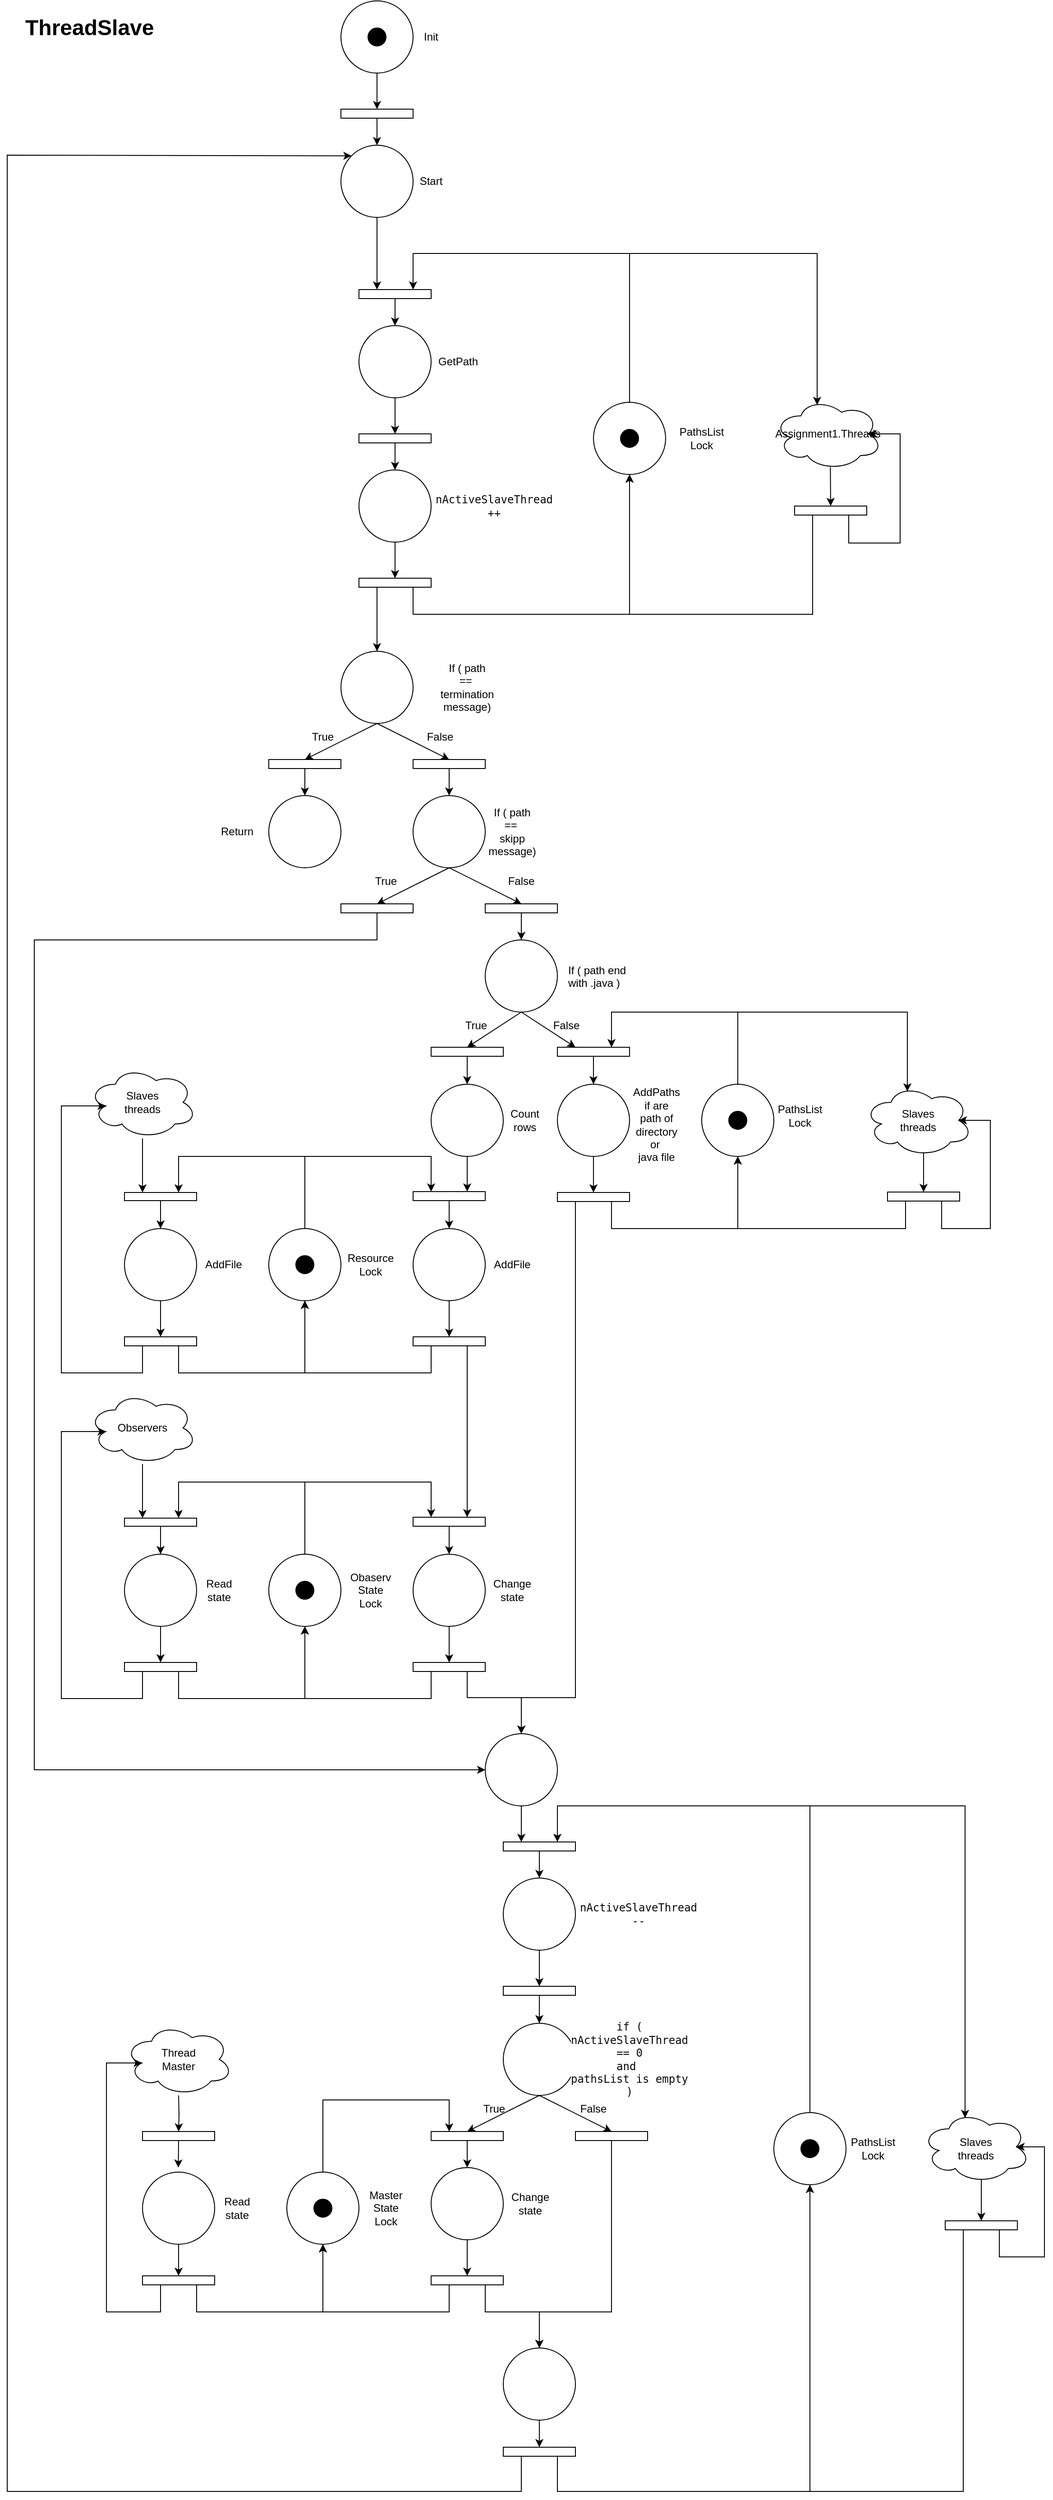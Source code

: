 <mxfile version="21.1.7" type="device">
  <diagram name="Pagina-1" id="0PF9rodISXWD6k8KoJyN">
    <mxGraphModel dx="1473" dy="1679" grid="1" gridSize="10" guides="1" tooltips="1" connect="1" arrows="1" fold="1" page="1" pageScale="1" pageWidth="827" pageHeight="1169" math="0" shadow="0">
      <root>
        <mxCell id="0" />
        <mxCell id="1" parent="0" />
        <mxCell id="aZluGWaW0WpS-Q8TLCgg-1" value="" style="ellipse;whiteSpace=wrap;html=1;aspect=fixed;" parent="1" vertex="1">
          <mxGeometry x="240" y="-1" width="80" height="80" as="geometry" />
        </mxCell>
        <mxCell id="aZluGWaW0WpS-Q8TLCgg-2" value="" style="ellipse;whiteSpace=wrap;html=1;aspect=fixed;" parent="1" vertex="1">
          <mxGeometry x="240" y="159" width="80" height="80" as="geometry" />
        </mxCell>
        <mxCell id="aZluGWaW0WpS-Q8TLCgg-4" value="" style="rounded=0;whiteSpace=wrap;html=1;" parent="1" vertex="1">
          <mxGeometry x="260" y="319" width="80" height="10" as="geometry" />
        </mxCell>
        <mxCell id="aZluGWaW0WpS-Q8TLCgg-5" value="" style="rounded=0;whiteSpace=wrap;html=1;" parent="1" vertex="1">
          <mxGeometry x="240" y="119" width="80" height="10" as="geometry" />
        </mxCell>
        <mxCell id="aZluGWaW0WpS-Q8TLCgg-6" value="" style="endArrow=classic;html=1;rounded=0;exitX=0.5;exitY=1;exitDx=0;exitDy=0;entryX=0.5;entryY=0;entryDx=0;entryDy=0;" parent="1" source="aZluGWaW0WpS-Q8TLCgg-1" target="aZluGWaW0WpS-Q8TLCgg-5" edge="1">
          <mxGeometry width="50" height="50" relative="1" as="geometry">
            <mxPoint x="480" y="239" as="sourcePoint" />
            <mxPoint x="530" y="189" as="targetPoint" />
          </mxGeometry>
        </mxCell>
        <mxCell id="aZluGWaW0WpS-Q8TLCgg-7" value="" style="endArrow=classic;html=1;rounded=0;exitX=0.5;exitY=1;exitDx=0;exitDy=0;entryX=0.5;entryY=0;entryDx=0;entryDy=0;" parent="1" source="aZluGWaW0WpS-Q8TLCgg-5" target="aZluGWaW0WpS-Q8TLCgg-2" edge="1">
          <mxGeometry width="50" height="50" relative="1" as="geometry">
            <mxPoint x="480" y="239" as="sourcePoint" />
            <mxPoint x="530" y="189" as="targetPoint" />
          </mxGeometry>
        </mxCell>
        <mxCell id="aZluGWaW0WpS-Q8TLCgg-8" value="" style="endArrow=classic;html=1;rounded=0;exitX=0.5;exitY=1;exitDx=0;exitDy=0;entryX=0.25;entryY=0;entryDx=0;entryDy=0;" parent="1" source="aZluGWaW0WpS-Q8TLCgg-2" target="aZluGWaW0WpS-Q8TLCgg-4" edge="1">
          <mxGeometry width="50" height="50" relative="1" as="geometry">
            <mxPoint x="480" y="239" as="sourcePoint" />
            <mxPoint x="280" y="279" as="targetPoint" />
          </mxGeometry>
        </mxCell>
        <mxCell id="aZluGWaW0WpS-Q8TLCgg-14" value="Start" style="text;html=1;strokeColor=none;fillColor=none;align=center;verticalAlign=middle;whiteSpace=wrap;rounded=0;" parent="1" vertex="1">
          <mxGeometry x="310" y="184" width="60" height="30" as="geometry" />
        </mxCell>
        <mxCell id="aZluGWaW0WpS-Q8TLCgg-44" value="Init" style="text;html=1;strokeColor=none;fillColor=none;align=center;verticalAlign=middle;whiteSpace=wrap;rounded=0;" parent="1" vertex="1">
          <mxGeometry x="310" y="24" width="60" height="30" as="geometry" />
        </mxCell>
        <mxCell id="aZluGWaW0WpS-Q8TLCgg-45" value="" style="ellipse;whiteSpace=wrap;html=1;aspect=fixed;fillColor=#000000;" parent="1" vertex="1">
          <mxGeometry x="270" y="29" width="20" height="20" as="geometry" />
        </mxCell>
        <mxCell id="aZluGWaW0WpS-Q8TLCgg-70" value="&lt;h1&gt;ThreadSlave&lt;/h1&gt;" style="text;html=1;strokeColor=none;fillColor=none;spacing=5;spacingTop=-20;whiteSpace=wrap;overflow=hidden;rounded=0;" parent="1" vertex="1">
          <mxGeometry x="-115" y="9" width="190" height="120" as="geometry" />
        </mxCell>
        <mxCell id="fcbSPb9CoAwVRRGk7kC_-1" value="" style="ellipse;whiteSpace=wrap;html=1;aspect=fixed;" parent="1" vertex="1">
          <mxGeometry x="260" y="359" width="80" height="80" as="geometry" />
        </mxCell>
        <mxCell id="fcbSPb9CoAwVRRGk7kC_-2" value="" style="endArrow=classic;html=1;rounded=0;exitX=0.5;exitY=1;exitDx=0;exitDy=0;" parent="1" source="aZluGWaW0WpS-Q8TLCgg-4" target="fcbSPb9CoAwVRRGk7kC_-1" edge="1">
          <mxGeometry width="50" height="50" relative="1" as="geometry">
            <mxPoint x="490" y="309" as="sourcePoint" />
            <mxPoint x="540" y="259" as="targetPoint" />
          </mxGeometry>
        </mxCell>
        <mxCell id="fcbSPb9CoAwVRRGk7kC_-10" value="" style="ellipse;whiteSpace=wrap;html=1;aspect=fixed;" parent="1" vertex="1">
          <mxGeometry x="520" y="444" width="80" height="80" as="geometry" />
        </mxCell>
        <mxCell id="fcbSPb9CoAwVRRGk7kC_-12" value="" style="ellipse;shape=cloud;whiteSpace=wrap;html=1;" parent="1" vertex="1">
          <mxGeometry x="720" y="439" width="120" height="80" as="geometry" />
        </mxCell>
        <mxCell id="fcbSPb9CoAwVRRGk7kC_-13" value="GetPath" style="text;html=1;strokeColor=none;fillColor=none;align=center;verticalAlign=middle;whiteSpace=wrap;rounded=0;" parent="1" vertex="1">
          <mxGeometry x="340" y="384" width="60" height="30" as="geometry" />
        </mxCell>
        <mxCell id="fcbSPb9CoAwVRRGk7kC_-14" value="PathsList&lt;br&gt;Lock" style="text;html=1;strokeColor=none;fillColor=none;align=center;verticalAlign=middle;whiteSpace=wrap;rounded=0;" parent="1" vertex="1">
          <mxGeometry x="610" y="469" width="60" height="30" as="geometry" />
        </mxCell>
        <mxCell id="fcbSPb9CoAwVRRGk7kC_-15" value="Assignment1.Threads" style="text;html=1;strokeColor=none;fillColor=none;align=center;verticalAlign=middle;whiteSpace=wrap;rounded=0;" parent="1" vertex="1">
          <mxGeometry x="750" y="464" width="60" height="30" as="geometry" />
        </mxCell>
        <mxCell id="fcbSPb9CoAwVRRGk7kC_-16" value="" style="endArrow=classic;html=1;rounded=0;exitX=0.5;exitY=0;exitDx=0;exitDy=0;entryX=0.75;entryY=0;entryDx=0;entryDy=0;" parent="1" source="fcbSPb9CoAwVRRGk7kC_-10" target="aZluGWaW0WpS-Q8TLCgg-4" edge="1">
          <mxGeometry width="50" height="50" relative="1" as="geometry">
            <mxPoint x="460" y="419" as="sourcePoint" />
            <mxPoint x="510" y="369" as="targetPoint" />
            <Array as="points">
              <mxPoint x="560" y="279" />
              <mxPoint x="320" y="279" />
            </Array>
          </mxGeometry>
        </mxCell>
        <mxCell id="fcbSPb9CoAwVRRGk7kC_-18" value="" style="endArrow=classic;html=1;rounded=0;exitX=0.5;exitY=1;exitDx=0;exitDy=0;" parent="1" source="fcbSPb9CoAwVRRGk7kC_-1" edge="1">
          <mxGeometry width="50" height="50" relative="1" as="geometry">
            <mxPoint x="540" y="439" as="sourcePoint" />
            <mxPoint x="300" y="479" as="targetPoint" />
          </mxGeometry>
        </mxCell>
        <mxCell id="fcbSPb9CoAwVRRGk7kC_-22" value="" style="ellipse;whiteSpace=wrap;html=1;aspect=fixed;" parent="1" vertex="1">
          <mxGeometry x="260" y="519" width="80" height="80" as="geometry" />
        </mxCell>
        <mxCell id="fcbSPb9CoAwVRRGk7kC_-23" value="&lt;div style=&quot;background-color: rgb(255, 255, 255); color: rgb(8, 8, 8); font-family: &amp;quot;Source Code Pro&amp;quot;, monospace;&quot;&gt;nActiveSlaveThread&lt;/div&gt;&lt;div style=&quot;background-color: rgb(255, 255, 255); color: rgb(8, 8, 8); font-family: &amp;quot;Source Code Pro&amp;quot;, monospace;&quot;&gt;++&lt;/div&gt;" style="text;html=1;strokeColor=none;fillColor=none;align=center;verticalAlign=middle;whiteSpace=wrap;rounded=0;" parent="1" vertex="1">
          <mxGeometry x="380" y="544" width="60" height="30" as="geometry" />
        </mxCell>
        <mxCell id="fcbSPb9CoAwVRRGk7kC_-35" value="" style="rounded=0;whiteSpace=wrap;html=1;" parent="1" vertex="1">
          <mxGeometry x="260" y="639" width="80" height="10" as="geometry" />
        </mxCell>
        <mxCell id="fcbSPb9CoAwVRRGk7kC_-36" value="" style="endArrow=classic;html=1;rounded=0;exitX=0.5;exitY=1;exitDx=0;exitDy=0;" parent="1" source="fcbSPb9CoAwVRRGk7kC_-22" edge="1">
          <mxGeometry width="50" height="50" relative="1" as="geometry">
            <mxPoint x="790" y="639" as="sourcePoint" />
            <mxPoint x="300" y="639" as="targetPoint" />
          </mxGeometry>
        </mxCell>
        <mxCell id="fcbSPb9CoAwVRRGk7kC_-40" value="" style="endArrow=classic;html=1;rounded=0;exitX=0.75;exitY=1;exitDx=0;exitDy=0;entryX=0.5;entryY=1;entryDx=0;entryDy=0;" parent="1" source="fcbSPb9CoAwVRRGk7kC_-35" target="fcbSPb9CoAwVRRGk7kC_-10" edge="1">
          <mxGeometry width="50" height="50" relative="1" as="geometry">
            <mxPoint x="760" y="769" as="sourcePoint" />
            <mxPoint x="810" y="719" as="targetPoint" />
            <Array as="points">
              <mxPoint x="320" y="679" />
              <mxPoint x="560" y="679" />
            </Array>
          </mxGeometry>
        </mxCell>
        <mxCell id="fcbSPb9CoAwVRRGk7kC_-43" value="" style="ellipse;whiteSpace=wrap;html=1;aspect=fixed;fillColor=#000000;" parent="1" vertex="1">
          <mxGeometry x="550" y="474" width="20" height="20" as="geometry" />
        </mxCell>
        <mxCell id="fcbSPb9CoAwVRRGk7kC_-44" value="" style="ellipse;whiteSpace=wrap;html=1;aspect=fixed;" parent="1" vertex="1">
          <mxGeometry x="240" y="720" width="80" height="80" as="geometry" />
        </mxCell>
        <mxCell id="fcbSPb9CoAwVRRGk7kC_-45" value="" style="endArrow=classic;html=1;rounded=0;exitX=0.25;exitY=1;exitDx=0;exitDy=0;entryX=0.5;entryY=0;entryDx=0;entryDy=0;" parent="1" source="fcbSPb9CoAwVRRGk7kC_-35" target="fcbSPb9CoAwVRRGk7kC_-44" edge="1">
          <mxGeometry width="50" height="50" relative="1" as="geometry">
            <mxPoint x="530" y="780" as="sourcePoint" />
            <mxPoint x="580" y="730" as="targetPoint" />
          </mxGeometry>
        </mxCell>
        <mxCell id="fcbSPb9CoAwVRRGk7kC_-46" value="If ( path ==&amp;nbsp;&lt;br&gt;termination&lt;br&gt;message)" style="text;html=1;strokeColor=none;fillColor=none;align=center;verticalAlign=middle;whiteSpace=wrap;rounded=0;" parent="1" vertex="1">
          <mxGeometry x="350" y="745" width="60" height="30" as="geometry" />
        </mxCell>
        <mxCell id="fcbSPb9CoAwVRRGk7kC_-47" value="" style="endArrow=classic;html=1;rounded=0;exitX=0.5;exitY=1;exitDx=0;exitDy=0;entryX=0.5;entryY=0;entryDx=0;entryDy=0;" parent="1" source="fcbSPb9CoAwVRRGk7kC_-44" target="fcbSPb9CoAwVRRGk7kC_-49" edge="1">
          <mxGeometry width="50" height="50" relative="1" as="geometry">
            <mxPoint x="480" y="880" as="sourcePoint" />
            <mxPoint x="360" y="840" as="targetPoint" />
          </mxGeometry>
        </mxCell>
        <mxCell id="fcbSPb9CoAwVRRGk7kC_-48" value="" style="endArrow=classic;html=1;rounded=0;exitX=0.5;exitY=1;exitDx=0;exitDy=0;entryX=0.5;entryY=0;entryDx=0;entryDy=0;" parent="1" source="fcbSPb9CoAwVRRGk7kC_-44" target="fcbSPb9CoAwVRRGk7kC_-50" edge="1">
          <mxGeometry width="50" height="50" relative="1" as="geometry">
            <mxPoint x="480" y="880" as="sourcePoint" />
            <mxPoint x="200" y="840" as="targetPoint" />
          </mxGeometry>
        </mxCell>
        <mxCell id="fcbSPb9CoAwVRRGk7kC_-49" value="" style="rounded=0;whiteSpace=wrap;html=1;" parent="1" vertex="1">
          <mxGeometry x="320" y="840" width="80" height="10" as="geometry" />
        </mxCell>
        <mxCell id="fcbSPb9CoAwVRRGk7kC_-50" value="" style="rounded=0;whiteSpace=wrap;html=1;" parent="1" vertex="1">
          <mxGeometry x="160" y="840" width="80" height="10" as="geometry" />
        </mxCell>
        <mxCell id="fcbSPb9CoAwVRRGk7kC_-51" value="True" style="text;html=1;strokeColor=none;fillColor=none;align=center;verticalAlign=middle;whiteSpace=wrap;rounded=0;" parent="1" vertex="1">
          <mxGeometry x="190" y="800" width="60" height="30" as="geometry" />
        </mxCell>
        <mxCell id="fcbSPb9CoAwVRRGk7kC_-52" value="False" style="text;html=1;strokeColor=none;fillColor=none;align=center;verticalAlign=middle;whiteSpace=wrap;rounded=0;" parent="1" vertex="1">
          <mxGeometry x="320" y="800" width="60" height="30" as="geometry" />
        </mxCell>
        <mxCell id="fcbSPb9CoAwVRRGk7kC_-53" value="" style="ellipse;whiteSpace=wrap;html=1;aspect=fixed;" parent="1" vertex="1">
          <mxGeometry x="160" y="880" width="80" height="80" as="geometry" />
        </mxCell>
        <mxCell id="fcbSPb9CoAwVRRGk7kC_-54" value="" style="ellipse;whiteSpace=wrap;html=1;aspect=fixed;" parent="1" vertex="1">
          <mxGeometry x="320" y="880" width="80" height="80" as="geometry" />
        </mxCell>
        <mxCell id="fcbSPb9CoAwVRRGk7kC_-55" value="" style="endArrow=classic;html=1;rounded=0;exitX=0.5;exitY=1;exitDx=0;exitDy=0;entryX=0.5;entryY=0;entryDx=0;entryDy=0;" parent="1" source="fcbSPb9CoAwVRRGk7kC_-50" target="fcbSPb9CoAwVRRGk7kC_-53" edge="1">
          <mxGeometry width="50" height="50" relative="1" as="geometry">
            <mxPoint x="520" y="970" as="sourcePoint" />
            <mxPoint x="570" y="920" as="targetPoint" />
          </mxGeometry>
        </mxCell>
        <mxCell id="fcbSPb9CoAwVRRGk7kC_-56" value="" style="endArrow=classic;html=1;rounded=0;exitX=0.5;exitY=1;exitDx=0;exitDy=0;entryX=0.5;entryY=0;entryDx=0;entryDy=0;" parent="1" source="fcbSPb9CoAwVRRGk7kC_-49" target="fcbSPb9CoAwVRRGk7kC_-54" edge="1">
          <mxGeometry width="50" height="50" relative="1" as="geometry">
            <mxPoint x="520" y="970" as="sourcePoint" />
            <mxPoint x="570" y="920" as="targetPoint" />
          </mxGeometry>
        </mxCell>
        <mxCell id="fcbSPb9CoAwVRRGk7kC_-57" value="Return" style="text;html=1;strokeColor=none;fillColor=none;align=center;verticalAlign=middle;whiteSpace=wrap;rounded=0;" parent="1" vertex="1">
          <mxGeometry x="95" y="905" width="60" height="30" as="geometry" />
        </mxCell>
        <mxCell id="fcbSPb9CoAwVRRGk7kC_-58" value="If ( path ==&amp;nbsp;&lt;br style=&quot;border-color: var(--border-color);&quot;&gt;skipp&lt;br style=&quot;border-color: var(--border-color);&quot;&gt;message)" style="text;html=1;strokeColor=none;fillColor=none;align=center;verticalAlign=middle;whiteSpace=wrap;rounded=0;" parent="1" vertex="1">
          <mxGeometry x="400" y="905" width="60" height="30" as="geometry" />
        </mxCell>
        <mxCell id="fcbSPb9CoAwVRRGk7kC_-59" value="" style="endArrow=classic;html=1;rounded=0;exitX=0.5;exitY=1;exitDx=0;exitDy=0;entryX=0.5;entryY=0;entryDx=0;entryDy=0;" parent="1" source="fcbSPb9CoAwVRRGk7kC_-54" edge="1">
          <mxGeometry width="50" height="50" relative="1" as="geometry">
            <mxPoint x="520" y="1050" as="sourcePoint" />
            <mxPoint x="280" y="1000" as="targetPoint" />
          </mxGeometry>
        </mxCell>
        <mxCell id="fcbSPb9CoAwVRRGk7kC_-60" value="" style="endArrow=classic;html=1;rounded=0;exitX=0.5;exitY=1;exitDx=0;exitDy=0;entryX=0.5;entryY=0;entryDx=0;entryDy=0;" parent="1" source="fcbSPb9CoAwVRRGk7kC_-54" target="fcbSPb9CoAwVRRGk7kC_-65" edge="1">
          <mxGeometry width="50" height="50" relative="1" as="geometry">
            <mxPoint x="520" y="1050" as="sourcePoint" />
            <mxPoint x="440" y="1000" as="targetPoint" />
          </mxGeometry>
        </mxCell>
        <mxCell id="fcbSPb9CoAwVRRGk7kC_-61" value="False" style="text;html=1;strokeColor=none;fillColor=none;align=center;verticalAlign=middle;whiteSpace=wrap;rounded=0;" parent="1" vertex="1">
          <mxGeometry x="410" y="960" width="60" height="30" as="geometry" />
        </mxCell>
        <mxCell id="fcbSPb9CoAwVRRGk7kC_-62" value="True" style="text;html=1;strokeColor=none;fillColor=none;align=center;verticalAlign=middle;whiteSpace=wrap;rounded=0;" parent="1" vertex="1">
          <mxGeometry x="260" y="960" width="60" height="30" as="geometry" />
        </mxCell>
        <mxCell id="fcbSPb9CoAwVRRGk7kC_-65" value="" style="rounded=0;whiteSpace=wrap;html=1;" parent="1" vertex="1">
          <mxGeometry x="400" y="1000" width="80" height="10" as="geometry" />
        </mxCell>
        <mxCell id="fcbSPb9CoAwVRRGk7kC_-67" value="" style="ellipse;whiteSpace=wrap;html=1;aspect=fixed;" parent="1" vertex="1">
          <mxGeometry x="400" y="1040" width="80" height="80" as="geometry" />
        </mxCell>
        <mxCell id="fcbSPb9CoAwVRRGk7kC_-68" value="" style="endArrow=classic;html=1;rounded=0;exitX=0.5;exitY=1;exitDx=0;exitDy=0;entryX=0.5;entryY=0;entryDx=0;entryDy=0;" parent="1" source="fcbSPb9CoAwVRRGk7kC_-65" target="fcbSPb9CoAwVRRGk7kC_-67" edge="1">
          <mxGeometry width="50" height="50" relative="1" as="geometry">
            <mxPoint x="480" y="1070" as="sourcePoint" />
            <mxPoint x="530" y="1020" as="targetPoint" />
          </mxGeometry>
        </mxCell>
        <mxCell id="fcbSPb9CoAwVRRGk7kC_-69" value="&lt;span style=&quot;color: rgb(0, 0, 0); font-family: Helvetica; font-size: 12px; font-style: normal; font-variant-ligatures: normal; font-variant-caps: normal; font-weight: 400; letter-spacing: normal; orphans: 2; text-align: center; text-indent: 0px; text-transform: none; widows: 2; word-spacing: 0px; -webkit-text-stroke-width: 0px; background-color: rgb(251, 251, 251); text-decoration-thickness: initial; text-decoration-style: initial; text-decoration-color: initial; float: none; display: inline !important;&quot;&gt;If ( path end with .java&amp;nbsp;&lt;/span&gt;&lt;span style=&quot;color: rgb(0, 0, 0); font-family: Helvetica; font-size: 12px; font-style: normal; font-variant-ligatures: normal; font-variant-caps: normal; font-weight: 400; letter-spacing: normal; orphans: 2; text-align: center; text-indent: 0px; text-transform: none; widows: 2; word-spacing: 0px; -webkit-text-stroke-width: 0px; background-color: rgb(251, 251, 251); text-decoration-thickness: initial; text-decoration-style: initial; text-decoration-color: initial; float: none; display: inline !important;&quot;&gt;)&lt;/span&gt;" style="text;whiteSpace=wrap;html=1;" parent="1" vertex="1">
          <mxGeometry x="490" y="1060" width="70" height="40" as="geometry" />
        </mxCell>
        <mxCell id="fcbSPb9CoAwVRRGk7kC_-70" value="" style="endArrow=classic;html=1;rounded=0;exitX=0.5;exitY=1;exitDx=0;exitDy=0;entryX=0.25;entryY=0;entryDx=0;entryDy=0;" parent="1" source="fcbSPb9CoAwVRRGk7kC_-67" target="fcbSPb9CoAwVRRGk7kC_-78" edge="1">
          <mxGeometry width="50" height="50" relative="1" as="geometry">
            <mxPoint x="450" y="1230" as="sourcePoint" />
            <mxPoint x="520" y="1160" as="targetPoint" />
          </mxGeometry>
        </mxCell>
        <mxCell id="fcbSPb9CoAwVRRGk7kC_-71" value="" style="endArrow=classic;html=1;rounded=0;exitX=0.5;exitY=1;exitDx=0;exitDy=0;entryX=0.5;entryY=0;entryDx=0;entryDy=0;" parent="1" source="fcbSPb9CoAwVRRGk7kC_-67" target="fcbSPb9CoAwVRRGk7kC_-126" edge="1">
          <mxGeometry width="50" height="50" relative="1" as="geometry">
            <mxPoint x="440" y="1280" as="sourcePoint" />
            <mxPoint x="380" y="1160" as="targetPoint" />
          </mxGeometry>
        </mxCell>
        <mxCell id="fcbSPb9CoAwVRRGk7kC_-94" style="edgeStyle=orthogonalEdgeStyle;rounded=0;orthogonalLoop=1;jettySize=auto;html=1;entryX=0.5;entryY=0;entryDx=0;entryDy=0;" parent="1" source="fcbSPb9CoAwVRRGk7kC_-72" target="fcbSPb9CoAwVRRGk7kC_-89" edge="1">
          <mxGeometry relative="1" as="geometry" />
        </mxCell>
        <mxCell id="fcbSPb9CoAwVRRGk7kC_-72" value="" style="ellipse;whiteSpace=wrap;html=1;aspect=fixed;" parent="1" vertex="1">
          <mxGeometry x="480" y="1200" width="80" height="80" as="geometry" />
        </mxCell>
        <mxCell id="fcbSPb9CoAwVRRGk7kC_-93" style="edgeStyle=orthogonalEdgeStyle;rounded=0;orthogonalLoop=1;jettySize=auto;html=1;entryX=0.5;entryY=0;entryDx=0;entryDy=0;" parent="1" source="fcbSPb9CoAwVRRGk7kC_-75" target="fcbSPb9CoAwVRRGk7kC_-88" edge="1">
          <mxGeometry relative="1" as="geometry" />
        </mxCell>
        <mxCell id="fcbSPb9CoAwVRRGk7kC_-75" value="" style="ellipse;whiteSpace=wrap;html=1;aspect=fixed;" parent="1" vertex="1">
          <mxGeometry x="320" y="1360" width="80" height="80" as="geometry" />
        </mxCell>
        <mxCell id="fcbSPb9CoAwVRRGk7kC_-76" value="" style="rounded=0;whiteSpace=wrap;html=1;" parent="1" vertex="1">
          <mxGeometry x="240" y="1000" width="80" height="10" as="geometry" />
        </mxCell>
        <mxCell id="fcbSPb9CoAwVRRGk7kC_-77" value="" style="rounded=0;whiteSpace=wrap;html=1;" parent="1" vertex="1">
          <mxGeometry x="320" y="1319" width="80" height="10" as="geometry" />
        </mxCell>
        <mxCell id="fcbSPb9CoAwVRRGk7kC_-78" value="" style="rounded=0;whiteSpace=wrap;html=1;" parent="1" vertex="1">
          <mxGeometry x="480" y="1159" width="80" height="10" as="geometry" />
        </mxCell>
        <mxCell id="fcbSPb9CoAwVRRGk7kC_-79" value="" style="endArrow=classic;html=1;rounded=0;exitX=0.5;exitY=1;exitDx=0;exitDy=0;entryX=0.5;entryY=0;entryDx=0;entryDy=0;" parent="1" source="fcbSPb9CoAwVRRGk7kC_-77" target="fcbSPb9CoAwVRRGk7kC_-75" edge="1">
          <mxGeometry width="50" height="50" relative="1" as="geometry">
            <mxPoint x="630" y="1300" as="sourcePoint" />
            <mxPoint x="680" y="1250" as="targetPoint" />
          </mxGeometry>
        </mxCell>
        <mxCell id="fcbSPb9CoAwVRRGk7kC_-80" value="" style="endArrow=classic;html=1;rounded=0;exitX=0.5;exitY=1;exitDx=0;exitDy=0;entryX=0.5;entryY=0;entryDx=0;entryDy=0;" parent="1" source="fcbSPb9CoAwVRRGk7kC_-78" target="fcbSPb9CoAwVRRGk7kC_-72" edge="1">
          <mxGeometry width="50" height="50" relative="1" as="geometry">
            <mxPoint x="630" y="1140" as="sourcePoint" />
            <mxPoint x="680" y="1090" as="targetPoint" />
          </mxGeometry>
        </mxCell>
        <mxCell id="fcbSPb9CoAwVRRGk7kC_-81" value="" style="ellipse;whiteSpace=wrap;html=1;aspect=fixed;" parent="1" vertex="1">
          <mxGeometry x="640" y="1200" width="80" height="80" as="geometry" />
        </mxCell>
        <mxCell id="fcbSPb9CoAwVRRGk7kC_-82" value="" style="ellipse;shape=cloud;whiteSpace=wrap;html=1;" parent="1" vertex="1">
          <mxGeometry x="820" y="1200" width="120" height="80" as="geometry" />
        </mxCell>
        <mxCell id="fcbSPb9CoAwVRRGk7kC_-83" value="" style="ellipse;whiteSpace=wrap;html=1;aspect=fixed;" parent="1" vertex="1">
          <mxGeometry x="160" y="1360" width="80" height="80" as="geometry" />
        </mxCell>
        <mxCell id="fcbSPb9CoAwVRRGk7kC_-95" style="edgeStyle=orthogonalEdgeStyle;rounded=0;orthogonalLoop=1;jettySize=auto;html=1;entryX=0.5;entryY=0;entryDx=0;entryDy=0;" parent="1" source="fcbSPb9CoAwVRRGk7kC_-84" target="fcbSPb9CoAwVRRGk7kC_-87" edge="1">
          <mxGeometry relative="1" as="geometry" />
        </mxCell>
        <mxCell id="fcbSPb9CoAwVRRGk7kC_-84" value="" style="ellipse;whiteSpace=wrap;html=1;aspect=fixed;" parent="1" vertex="1">
          <mxGeometry y="1360" width="80" height="80" as="geometry" />
        </mxCell>
        <mxCell id="fcbSPb9CoAwVRRGk7kC_-96" style="edgeStyle=orthogonalEdgeStyle;rounded=0;orthogonalLoop=1;jettySize=auto;html=1;entryX=0.25;entryY=0;entryDx=0;entryDy=0;" parent="1" source="fcbSPb9CoAwVRRGk7kC_-85" target="fcbSPb9CoAwVRRGk7kC_-86" edge="1">
          <mxGeometry relative="1" as="geometry" />
        </mxCell>
        <mxCell id="fcbSPb9CoAwVRRGk7kC_-85" value="Slaves&lt;br&gt;threads" style="ellipse;shape=cloud;whiteSpace=wrap;html=1;" parent="1" vertex="1">
          <mxGeometry x="-40" y="1180" width="120" height="80" as="geometry" />
        </mxCell>
        <mxCell id="fcbSPb9CoAwVRRGk7kC_-97" style="edgeStyle=orthogonalEdgeStyle;rounded=0;orthogonalLoop=1;jettySize=auto;html=1;" parent="1" source="fcbSPb9CoAwVRRGk7kC_-86" target="fcbSPb9CoAwVRRGk7kC_-84" edge="1">
          <mxGeometry relative="1" as="geometry" />
        </mxCell>
        <mxCell id="fcbSPb9CoAwVRRGk7kC_-86" value="" style="rounded=0;whiteSpace=wrap;html=1;" parent="1" vertex="1">
          <mxGeometry y="1320" width="80" height="9" as="geometry" />
        </mxCell>
        <mxCell id="fcbSPb9CoAwVRRGk7kC_-87" value="" style="rounded=0;whiteSpace=wrap;html=1;" parent="1" vertex="1">
          <mxGeometry y="1480" width="80" height="10" as="geometry" />
        </mxCell>
        <mxCell id="fcbSPb9CoAwVRRGk7kC_-88" value="" style="rounded=0;whiteSpace=wrap;html=1;" parent="1" vertex="1">
          <mxGeometry x="320" y="1480" width="80" height="10" as="geometry" />
        </mxCell>
        <mxCell id="fcbSPb9CoAwVRRGk7kC_-89" value="" style="rounded=0;whiteSpace=wrap;html=1;" parent="1" vertex="1">
          <mxGeometry x="480" y="1320" width="80" height="10" as="geometry" />
        </mxCell>
        <mxCell id="fcbSPb9CoAwVRRGk7kC_-90" value="" style="ellipse;whiteSpace=wrap;html=1;aspect=fixed;fillColor=#000000;" parent="1" vertex="1">
          <mxGeometry x="670" y="1230" width="20" height="20" as="geometry" />
        </mxCell>
        <mxCell id="fcbSPb9CoAwVRRGk7kC_-91" value="" style="ellipse;whiteSpace=wrap;html=1;aspect=fixed;fillColor=#000000;" parent="1" vertex="1">
          <mxGeometry x="190" y="1390" width="20" height="20" as="geometry" />
        </mxCell>
        <mxCell id="fcbSPb9CoAwVRRGk7kC_-100" value="True" style="text;html=1;strokeColor=none;fillColor=none;align=center;verticalAlign=middle;whiteSpace=wrap;rounded=0;" parent="1" vertex="1">
          <mxGeometry x="360" y="1120" width="60" height="30" as="geometry" />
        </mxCell>
        <mxCell id="fcbSPb9CoAwVRRGk7kC_-101" value="False" style="text;html=1;strokeColor=none;fillColor=none;align=center;verticalAlign=middle;whiteSpace=wrap;rounded=0;" parent="1" vertex="1">
          <mxGeometry x="460" y="1120" width="60" height="30" as="geometry" />
        </mxCell>
        <mxCell id="fcbSPb9CoAwVRRGk7kC_-103" value="Slaves&lt;br style=&quot;border-color: var(--border-color);&quot;&gt;threads" style="text;html=1;strokeColor=none;fillColor=none;align=center;verticalAlign=middle;whiteSpace=wrap;rounded=0;" parent="1" vertex="1">
          <mxGeometry x="850" y="1225" width="60" height="30" as="geometry" />
        </mxCell>
        <mxCell id="fcbSPb9CoAwVRRGk7kC_-105" value="" style="endArrow=classic;html=1;rounded=0;exitX=0.5;exitY=0;exitDx=0;exitDy=0;entryX=0.75;entryY=0;entryDx=0;entryDy=0;" parent="1" source="fcbSPb9CoAwVRRGk7kC_-81" target="fcbSPb9CoAwVRRGk7kC_-78" edge="1">
          <mxGeometry width="50" height="50" relative="1" as="geometry">
            <mxPoint x="560" y="1310" as="sourcePoint" />
            <mxPoint x="610" y="1260" as="targetPoint" />
            <Array as="points">
              <mxPoint x="680" y="1120" />
              <mxPoint x="540" y="1120" />
            </Array>
          </mxGeometry>
        </mxCell>
        <mxCell id="fcbSPb9CoAwVRRGk7kC_-106" value="" style="endArrow=classic;html=1;rounded=0;entryX=0.4;entryY=0.1;entryDx=0;entryDy=0;entryPerimeter=0;" parent="1" target="fcbSPb9CoAwVRRGk7kC_-82" edge="1">
          <mxGeometry width="50" height="50" relative="1" as="geometry">
            <mxPoint x="680" y="1200" as="sourcePoint" />
            <mxPoint x="610" y="1260" as="targetPoint" />
            <Array as="points">
              <mxPoint x="680" y="1120" />
              <mxPoint x="868" y="1120" />
            </Array>
          </mxGeometry>
        </mxCell>
        <mxCell id="fcbSPb9CoAwVRRGk7kC_-107" value="" style="endArrow=classic;html=1;rounded=0;exitX=0.5;exitY=0;exitDx=0;exitDy=0;entryX=0.25;entryY=0;entryDx=0;entryDy=0;" parent="1" source="fcbSPb9CoAwVRRGk7kC_-83" target="fcbSPb9CoAwVRRGk7kC_-77" edge="1">
          <mxGeometry width="50" height="50" relative="1" as="geometry">
            <mxPoint x="280" y="1470" as="sourcePoint" />
            <mxPoint x="330" y="1420" as="targetPoint" />
            <Array as="points">
              <mxPoint x="200" y="1280" />
              <mxPoint x="340" y="1280" />
            </Array>
          </mxGeometry>
        </mxCell>
        <mxCell id="fcbSPb9CoAwVRRGk7kC_-108" value="" style="endArrow=classic;html=1;rounded=0;exitX=0.5;exitY=0;exitDx=0;exitDy=0;entryX=0.75;entryY=0;entryDx=0;entryDy=0;" parent="1" source="fcbSPb9CoAwVRRGk7kC_-83" target="fcbSPb9CoAwVRRGk7kC_-86" edge="1">
          <mxGeometry width="50" height="50" relative="1" as="geometry">
            <mxPoint x="250" y="1350" as="sourcePoint" />
            <mxPoint x="300" y="1300" as="targetPoint" />
            <Array as="points">
              <mxPoint x="200" y="1280" />
              <mxPoint x="60" y="1280" />
            </Array>
          </mxGeometry>
        </mxCell>
        <mxCell id="fcbSPb9CoAwVRRGk7kC_-109" value="" style="endArrow=classic;html=1;rounded=0;exitX=0.25;exitY=1;exitDx=0;exitDy=0;entryX=0.5;entryY=1;entryDx=0;entryDy=0;" parent="1" source="fcbSPb9CoAwVRRGk7kC_-88" target="fcbSPb9CoAwVRRGk7kC_-83" edge="1">
          <mxGeometry width="50" height="50" relative="1" as="geometry">
            <mxPoint x="420" y="1500" as="sourcePoint" />
            <mxPoint x="470" y="1450" as="targetPoint" />
            <Array as="points">
              <mxPoint x="340" y="1520" />
              <mxPoint x="200" y="1520" />
            </Array>
          </mxGeometry>
        </mxCell>
        <mxCell id="fcbSPb9CoAwVRRGk7kC_-110" value="" style="endArrow=classic;html=1;rounded=0;exitX=0.75;exitY=1;exitDx=0;exitDy=0;" parent="1" source="fcbSPb9CoAwVRRGk7kC_-87" edge="1">
          <mxGeometry width="50" height="50" relative="1" as="geometry">
            <mxPoint x="60" y="1560" as="sourcePoint" />
            <mxPoint x="200" y="1440" as="targetPoint" />
            <Array as="points">
              <mxPoint x="60" y="1520" />
              <mxPoint x="200" y="1520" />
            </Array>
          </mxGeometry>
        </mxCell>
        <mxCell id="fcbSPb9CoAwVRRGk7kC_-111" value="" style="endArrow=classic;html=1;rounded=0;exitX=0.25;exitY=1;exitDx=0;exitDy=0;entryX=0.16;entryY=0.55;entryDx=0;entryDy=0;entryPerimeter=0;" parent="1" source="fcbSPb9CoAwVRRGk7kC_-87" target="fcbSPb9CoAwVRRGk7kC_-85" edge="1">
          <mxGeometry width="50" height="50" relative="1" as="geometry">
            <mxPoint x="420" y="1400" as="sourcePoint" />
            <mxPoint x="470" y="1350" as="targetPoint" />
            <Array as="points">
              <mxPoint x="20" y="1520" />
              <mxPoint x="-70" y="1520" />
              <mxPoint x="-70" y="1224" />
            </Array>
          </mxGeometry>
        </mxCell>
        <mxCell id="fcbSPb9CoAwVRRGk7kC_-114" value="" style="endArrow=classic;html=1;rounded=0;exitX=0.75;exitY=1;exitDx=0;exitDy=0;entryX=0.5;entryY=1;entryDx=0;entryDy=0;" parent="1" source="fcbSPb9CoAwVRRGk7kC_-89" target="fcbSPb9CoAwVRRGk7kC_-81" edge="1">
          <mxGeometry width="50" height="50" relative="1" as="geometry">
            <mxPoint x="630" y="1440" as="sourcePoint" />
            <mxPoint x="680" y="1390" as="targetPoint" />
            <Array as="points">
              <mxPoint x="540" y="1360" />
              <mxPoint x="680" y="1360" />
            </Array>
          </mxGeometry>
        </mxCell>
        <mxCell id="fcbSPb9CoAwVRRGk7kC_-117" value="AddFile" style="text;html=1;strokeColor=none;fillColor=none;align=center;verticalAlign=middle;whiteSpace=wrap;rounded=0;" parent="1" vertex="1">
          <mxGeometry x="80" y="1385" width="60" height="30" as="geometry" />
        </mxCell>
        <mxCell id="fcbSPb9CoAwVRRGk7kC_-118" value="AddFile" style="text;html=1;strokeColor=none;fillColor=none;align=center;verticalAlign=middle;whiteSpace=wrap;rounded=0;" parent="1" vertex="1">
          <mxGeometry x="400" y="1385" width="60" height="30" as="geometry" />
        </mxCell>
        <mxCell id="fcbSPb9CoAwVRRGk7kC_-119" value="Resource&lt;br&gt;Lock" style="text;html=1;strokeColor=none;fillColor=none;align=center;verticalAlign=middle;whiteSpace=wrap;rounded=0;" parent="1" vertex="1">
          <mxGeometry x="243" y="1385" width="60" height="30" as="geometry" />
        </mxCell>
        <mxCell id="fcbSPb9CoAwVRRGk7kC_-122" value="AddPaths&lt;br&gt;if are&lt;br&gt;path of&lt;br&gt;directory&lt;br&gt;or&amp;nbsp;&lt;br&gt;java file" style="text;html=1;strokeColor=none;fillColor=none;align=center;verticalAlign=middle;whiteSpace=wrap;rounded=0;" parent="1" vertex="1">
          <mxGeometry x="560" y="1230" width="60" height="30" as="geometry" />
        </mxCell>
        <mxCell id="fcbSPb9CoAwVRRGk7kC_-125" value="" style="ellipse;whiteSpace=wrap;html=1;aspect=fixed;" parent="1" vertex="1">
          <mxGeometry x="340" y="1200" width="80" height="80" as="geometry" />
        </mxCell>
        <mxCell id="fcbSPb9CoAwVRRGk7kC_-126" value="" style="rounded=0;whiteSpace=wrap;html=1;" parent="1" vertex="1">
          <mxGeometry x="340" y="1159" width="80" height="10" as="geometry" />
        </mxCell>
        <mxCell id="fcbSPb9CoAwVRRGk7kC_-127" value="" style="endArrow=classic;html=1;rounded=0;exitX=0.5;exitY=1;exitDx=0;exitDy=0;entryX=0.5;entryY=0;entryDx=0;entryDy=0;" parent="1" source="fcbSPb9CoAwVRRGk7kC_-126" target="fcbSPb9CoAwVRRGk7kC_-125" edge="1">
          <mxGeometry width="50" height="50" relative="1" as="geometry">
            <mxPoint x="480" y="1250" as="sourcePoint" />
            <mxPoint x="530" y="1200" as="targetPoint" />
          </mxGeometry>
        </mxCell>
        <mxCell id="fcbSPb9CoAwVRRGk7kC_-128" value="" style="endArrow=classic;html=1;rounded=0;exitX=0.5;exitY=1;exitDx=0;exitDy=0;entryX=0.75;entryY=0;entryDx=0;entryDy=0;" parent="1" source="fcbSPb9CoAwVRRGk7kC_-125" target="fcbSPb9CoAwVRRGk7kC_-77" edge="1">
          <mxGeometry width="50" height="50" relative="1" as="geometry">
            <mxPoint x="480" y="1310" as="sourcePoint" />
            <mxPoint x="530" y="1260" as="targetPoint" />
          </mxGeometry>
        </mxCell>
        <mxCell id="fcbSPb9CoAwVRRGk7kC_-129" value="Count&lt;br&gt;rows" style="text;html=1;strokeColor=none;fillColor=none;align=center;verticalAlign=middle;whiteSpace=wrap;rounded=0;" parent="1" vertex="1">
          <mxGeometry x="414" y="1225" width="60" height="30" as="geometry" />
        </mxCell>
        <mxCell id="fcbSPb9CoAwVRRGk7kC_-162" style="edgeStyle=orthogonalEdgeStyle;rounded=0;orthogonalLoop=1;jettySize=auto;html=1;entryX=0.5;entryY=0;entryDx=0;entryDy=0;" parent="1" source="fcbSPb9CoAwVRRGk7kC_-163" target="fcbSPb9CoAwVRRGk7kC_-174" edge="1">
          <mxGeometry relative="1" as="geometry" />
        </mxCell>
        <mxCell id="fcbSPb9CoAwVRRGk7kC_-163" value="" style="ellipse;whiteSpace=wrap;html=1;aspect=fixed;" parent="1" vertex="1">
          <mxGeometry x="320" y="1721" width="80" height="80" as="geometry" />
        </mxCell>
        <mxCell id="fcbSPb9CoAwVRRGk7kC_-164" value="" style="rounded=0;whiteSpace=wrap;html=1;" parent="1" vertex="1">
          <mxGeometry x="320" y="1680" width="80" height="10" as="geometry" />
        </mxCell>
        <mxCell id="fcbSPb9CoAwVRRGk7kC_-165" value="" style="endArrow=classic;html=1;rounded=0;exitX=0.5;exitY=1;exitDx=0;exitDy=0;entryX=0.5;entryY=0;entryDx=0;entryDy=0;" parent="1" source="fcbSPb9CoAwVRRGk7kC_-164" target="fcbSPb9CoAwVRRGk7kC_-163" edge="1">
          <mxGeometry width="50" height="50" relative="1" as="geometry">
            <mxPoint x="630" y="1661" as="sourcePoint" />
            <mxPoint x="680" y="1611" as="targetPoint" />
          </mxGeometry>
        </mxCell>
        <mxCell id="fcbSPb9CoAwVRRGk7kC_-166" value="" style="ellipse;whiteSpace=wrap;html=1;aspect=fixed;" parent="1" vertex="1">
          <mxGeometry x="160" y="1721" width="80" height="80" as="geometry" />
        </mxCell>
        <mxCell id="fcbSPb9CoAwVRRGk7kC_-167" style="edgeStyle=orthogonalEdgeStyle;rounded=0;orthogonalLoop=1;jettySize=auto;html=1;entryX=0.5;entryY=0;entryDx=0;entryDy=0;" parent="1" source="fcbSPb9CoAwVRRGk7kC_-168" target="fcbSPb9CoAwVRRGk7kC_-173" edge="1">
          <mxGeometry relative="1" as="geometry" />
        </mxCell>
        <mxCell id="fcbSPb9CoAwVRRGk7kC_-168" value="" style="ellipse;whiteSpace=wrap;html=1;aspect=fixed;" parent="1" vertex="1">
          <mxGeometry y="1721" width="80" height="80" as="geometry" />
        </mxCell>
        <mxCell id="fcbSPb9CoAwVRRGk7kC_-169" style="edgeStyle=orthogonalEdgeStyle;rounded=0;orthogonalLoop=1;jettySize=auto;html=1;entryX=0.25;entryY=0;entryDx=0;entryDy=0;" parent="1" source="fcbSPb9CoAwVRRGk7kC_-170" target="fcbSPb9CoAwVRRGk7kC_-172" edge="1">
          <mxGeometry relative="1" as="geometry" />
        </mxCell>
        <mxCell id="fcbSPb9CoAwVRRGk7kC_-170" value="" style="ellipse;shape=cloud;whiteSpace=wrap;html=1;" parent="1" vertex="1">
          <mxGeometry x="-40" y="1541" width="120" height="80" as="geometry" />
        </mxCell>
        <mxCell id="fcbSPb9CoAwVRRGk7kC_-171" style="edgeStyle=orthogonalEdgeStyle;rounded=0;orthogonalLoop=1;jettySize=auto;html=1;" parent="1" source="fcbSPb9CoAwVRRGk7kC_-172" target="fcbSPb9CoAwVRRGk7kC_-168" edge="1">
          <mxGeometry relative="1" as="geometry" />
        </mxCell>
        <mxCell id="fcbSPb9CoAwVRRGk7kC_-172" value="" style="rounded=0;whiteSpace=wrap;html=1;" parent="1" vertex="1">
          <mxGeometry y="1681" width="80" height="9" as="geometry" />
        </mxCell>
        <mxCell id="fcbSPb9CoAwVRRGk7kC_-173" value="" style="rounded=0;whiteSpace=wrap;html=1;" parent="1" vertex="1">
          <mxGeometry y="1841" width="80" height="10" as="geometry" />
        </mxCell>
        <mxCell id="fcbSPb9CoAwVRRGk7kC_-174" value="" style="rounded=0;whiteSpace=wrap;html=1;" parent="1" vertex="1">
          <mxGeometry x="320" y="1841" width="80" height="10" as="geometry" />
        </mxCell>
        <mxCell id="fcbSPb9CoAwVRRGk7kC_-175" value="" style="ellipse;whiteSpace=wrap;html=1;aspect=fixed;fillColor=#000000;" parent="1" vertex="1">
          <mxGeometry x="190" y="1751" width="20" height="20" as="geometry" />
        </mxCell>
        <mxCell id="fcbSPb9CoAwVRRGk7kC_-176" value="Observers" style="text;html=1;strokeColor=none;fillColor=none;align=center;verticalAlign=middle;whiteSpace=wrap;rounded=0;" parent="1" vertex="1">
          <mxGeometry x="-10" y="1566" width="60" height="30" as="geometry" />
        </mxCell>
        <mxCell id="fcbSPb9CoAwVRRGk7kC_-177" value="" style="endArrow=classic;html=1;rounded=0;exitX=0.5;exitY=0;exitDx=0;exitDy=0;entryX=0.25;entryY=0;entryDx=0;entryDy=0;" parent="1" source="fcbSPb9CoAwVRRGk7kC_-166" target="fcbSPb9CoAwVRRGk7kC_-164" edge="1">
          <mxGeometry width="50" height="50" relative="1" as="geometry">
            <mxPoint x="280" y="1831" as="sourcePoint" />
            <mxPoint x="330" y="1781" as="targetPoint" />
            <Array as="points">
              <mxPoint x="200" y="1641" />
              <mxPoint x="340" y="1641" />
            </Array>
          </mxGeometry>
        </mxCell>
        <mxCell id="fcbSPb9CoAwVRRGk7kC_-178" value="" style="endArrow=classic;html=1;rounded=0;exitX=0.5;exitY=0;exitDx=0;exitDy=0;entryX=0.75;entryY=0;entryDx=0;entryDy=0;" parent="1" source="fcbSPb9CoAwVRRGk7kC_-166" target="fcbSPb9CoAwVRRGk7kC_-172" edge="1">
          <mxGeometry width="50" height="50" relative="1" as="geometry">
            <mxPoint x="250" y="1711" as="sourcePoint" />
            <mxPoint x="300" y="1661" as="targetPoint" />
            <Array as="points">
              <mxPoint x="200" y="1641" />
              <mxPoint x="60" y="1641" />
            </Array>
          </mxGeometry>
        </mxCell>
        <mxCell id="fcbSPb9CoAwVRRGk7kC_-179" value="" style="endArrow=classic;html=1;rounded=0;exitX=0.25;exitY=1;exitDx=0;exitDy=0;entryX=0.5;entryY=1;entryDx=0;entryDy=0;" parent="1" source="fcbSPb9CoAwVRRGk7kC_-174" target="fcbSPb9CoAwVRRGk7kC_-166" edge="1">
          <mxGeometry width="50" height="50" relative="1" as="geometry">
            <mxPoint x="420" y="1861" as="sourcePoint" />
            <mxPoint x="470" y="1811" as="targetPoint" />
            <Array as="points">
              <mxPoint x="340" y="1881" />
              <mxPoint x="200" y="1881" />
            </Array>
          </mxGeometry>
        </mxCell>
        <mxCell id="fcbSPb9CoAwVRRGk7kC_-180" value="" style="endArrow=classic;html=1;rounded=0;exitX=0.75;exitY=1;exitDx=0;exitDy=0;" parent="1" source="fcbSPb9CoAwVRRGk7kC_-173" edge="1">
          <mxGeometry width="50" height="50" relative="1" as="geometry">
            <mxPoint x="60" y="1921" as="sourcePoint" />
            <mxPoint x="200" y="1801" as="targetPoint" />
            <Array as="points">
              <mxPoint x="60" y="1881" />
              <mxPoint x="200" y="1881" />
            </Array>
          </mxGeometry>
        </mxCell>
        <mxCell id="fcbSPb9CoAwVRRGk7kC_-181" value="" style="endArrow=classic;html=1;rounded=0;exitX=0.25;exitY=1;exitDx=0;exitDy=0;entryX=0.16;entryY=0.55;entryDx=0;entryDy=0;entryPerimeter=0;" parent="1" source="fcbSPb9CoAwVRRGk7kC_-173" target="fcbSPb9CoAwVRRGk7kC_-170" edge="1">
          <mxGeometry width="50" height="50" relative="1" as="geometry">
            <mxPoint x="420" y="1761" as="sourcePoint" />
            <mxPoint x="470" y="1711" as="targetPoint" />
            <Array as="points">
              <mxPoint x="20" y="1881" />
              <mxPoint x="-70" y="1881" />
              <mxPoint x="-70" y="1585" />
            </Array>
          </mxGeometry>
        </mxCell>
        <mxCell id="fcbSPb9CoAwVRRGk7kC_-182" value="Read state" style="text;html=1;strokeColor=none;fillColor=none;align=center;verticalAlign=middle;whiteSpace=wrap;rounded=0;" parent="1" vertex="1">
          <mxGeometry x="75" y="1746" width="60" height="30" as="geometry" />
        </mxCell>
        <mxCell id="fcbSPb9CoAwVRRGk7kC_-183" value="Change&lt;br style=&quot;border-color: var(--border-color);&quot;&gt;state" style="text;html=1;strokeColor=none;fillColor=none;align=center;verticalAlign=middle;whiteSpace=wrap;rounded=0;" parent="1" vertex="1">
          <mxGeometry x="400" y="1746" width="60" height="30" as="geometry" />
        </mxCell>
        <mxCell id="fcbSPb9CoAwVRRGk7kC_-184" value="Obaserv&lt;br&gt;State&lt;br&gt;Lock" style="text;html=1;strokeColor=none;fillColor=none;align=center;verticalAlign=middle;whiteSpace=wrap;rounded=0;" parent="1" vertex="1">
          <mxGeometry x="243" y="1746" width="60" height="30" as="geometry" />
        </mxCell>
        <mxCell id="fcbSPb9CoAwVRRGk7kC_-187" value="" style="endArrow=classic;html=1;rounded=0;exitX=0.75;exitY=1;exitDx=0;exitDy=0;entryX=0.75;entryY=0;entryDx=0;entryDy=0;" parent="1" source="fcbSPb9CoAwVRRGk7kC_-88" target="fcbSPb9CoAwVRRGk7kC_-164" edge="1">
          <mxGeometry width="50" height="50" relative="1" as="geometry">
            <mxPoint x="380" y="1641" as="sourcePoint" />
            <mxPoint x="530" y="1621" as="targetPoint" />
          </mxGeometry>
        </mxCell>
        <mxCell id="fcbSPb9CoAwVRRGk7kC_-188" value="" style="ellipse;whiteSpace=wrap;html=1;aspect=fixed;" parent="1" vertex="1">
          <mxGeometry x="400" y="1920" width="80" height="80" as="geometry" />
        </mxCell>
        <mxCell id="fcbSPb9CoAwVRRGk7kC_-189" value="" style="endArrow=classic;html=1;rounded=0;exitX=0.75;exitY=1;exitDx=0;exitDy=0;entryX=0.5;entryY=0;entryDx=0;entryDy=0;" parent="1" source="fcbSPb9CoAwVRRGk7kC_-174" target="fcbSPb9CoAwVRRGk7kC_-188" edge="1">
          <mxGeometry width="50" height="50" relative="1" as="geometry">
            <mxPoint x="810" y="1880" as="sourcePoint" />
            <mxPoint x="860" y="1830" as="targetPoint" />
            <Array as="points">
              <mxPoint x="380" y="1880" />
              <mxPoint x="440" y="1880" />
            </Array>
          </mxGeometry>
        </mxCell>
        <mxCell id="fcbSPb9CoAwVRRGk7kC_-190" value="" style="endArrow=classic;html=1;rounded=0;exitX=0.25;exitY=1;exitDx=0;exitDy=0;entryX=0.5;entryY=0;entryDx=0;entryDy=0;" parent="1" source="fcbSPb9CoAwVRRGk7kC_-89" target="fcbSPb9CoAwVRRGk7kC_-188" edge="1">
          <mxGeometry width="50" height="50" relative="1" as="geometry">
            <mxPoint x="590" y="1740" as="sourcePoint" />
            <mxPoint x="640" y="1690" as="targetPoint" />
            <Array as="points">
              <mxPoint x="500" y="1880" />
              <mxPoint x="440" y="1880" />
            </Array>
          </mxGeometry>
        </mxCell>
        <mxCell id="fcbSPb9CoAwVRRGk7kC_-193" value="" style="rounded=0;whiteSpace=wrap;html=1;" parent="1" vertex="1">
          <mxGeometry x="420" y="2040" width="80" height="10" as="geometry" />
        </mxCell>
        <mxCell id="fcbSPb9CoAwVRRGk7kC_-196" value="" style="ellipse;whiteSpace=wrap;html=1;aspect=fixed;" parent="1" vertex="1">
          <mxGeometry x="720" y="2340" width="80" height="80" as="geometry" />
        </mxCell>
        <mxCell id="fcbSPb9CoAwVRRGk7kC_-197" value="" style="ellipse;shape=cloud;whiteSpace=wrap;html=1;" parent="1" vertex="1">
          <mxGeometry x="884" y="2338" width="120" height="80" as="geometry" />
        </mxCell>
        <mxCell id="fcbSPb9CoAwVRRGk7kC_-199" value="PathsList&lt;br&gt;Lock" style="text;html=1;strokeColor=none;fillColor=none;align=center;verticalAlign=middle;whiteSpace=wrap;rounded=0;" parent="1" vertex="1">
          <mxGeometry x="800" y="2365" width="60" height="30" as="geometry" />
        </mxCell>
        <mxCell id="fcbSPb9CoAwVRRGk7kC_-200" value="Slaves&lt;br style=&quot;border-color: var(--border-color);&quot;&gt;threads" style="text;html=1;strokeColor=none;fillColor=none;align=center;verticalAlign=middle;whiteSpace=wrap;rounded=0;" parent="1" vertex="1">
          <mxGeometry x="914" y="2365" width="60" height="30" as="geometry" />
        </mxCell>
        <mxCell id="fcbSPb9CoAwVRRGk7kC_-201" value="" style="endArrow=classic;html=1;rounded=0;exitX=0.5;exitY=0;exitDx=0;exitDy=0;entryX=0.75;entryY=0;entryDx=0;entryDy=0;" parent="1" source="fcbSPb9CoAwVRRGk7kC_-196" target="fcbSPb9CoAwVRRGk7kC_-193" edge="1">
          <mxGeometry width="50" height="50" relative="1" as="geometry">
            <mxPoint x="620" y="2140" as="sourcePoint" />
            <mxPoint x="670" y="2090" as="targetPoint" />
            <Array as="points">
              <mxPoint x="760" y="2000" />
              <mxPoint x="480" y="2000" />
            </Array>
          </mxGeometry>
        </mxCell>
        <mxCell id="fcbSPb9CoAwVRRGk7kC_-205" value="" style="ellipse;whiteSpace=wrap;html=1;aspect=fixed;" parent="1" vertex="1">
          <mxGeometry x="420" y="2080" width="80" height="80" as="geometry" />
        </mxCell>
        <mxCell id="fcbSPb9CoAwVRRGk7kC_-206" value="&lt;div style=&quot;background-color: rgb(255, 255, 255); color: rgb(8, 8, 8); font-family: &amp;quot;Source Code Pro&amp;quot;, monospace;&quot;&gt;nActiveSlaveThread&lt;/div&gt;&lt;div style=&quot;background-color: rgb(255, 255, 255); color: rgb(8, 8, 8); font-family: &amp;quot;Source Code Pro&amp;quot;, monospace;&quot;&gt;--&lt;/div&gt;" style="text;html=1;strokeColor=none;fillColor=none;align=center;verticalAlign=middle;whiteSpace=wrap;rounded=0;" parent="1" vertex="1">
          <mxGeometry x="540" y="2105" width="60" height="30" as="geometry" />
        </mxCell>
        <mxCell id="fcbSPb9CoAwVRRGk7kC_-207" value="" style="endArrow=classic;html=1;rounded=0;entryX=0.5;entryY=0;entryDx=0;entryDy=0;" parent="1" target="fcbSPb9CoAwVRRGk7kC_-205" edge="1">
          <mxGeometry width="50" height="50" relative="1" as="geometry">
            <mxPoint x="460" y="2050" as="sourcePoint" />
            <mxPoint x="790" y="2080" as="targetPoint" />
          </mxGeometry>
        </mxCell>
        <mxCell id="fcbSPb9CoAwVRRGk7kC_-217" value="" style="endArrow=classic;html=1;rounded=0;exitX=0.5;exitY=1;exitDx=0;exitDy=0;entryX=0.5;entryY=0;entryDx=0;entryDy=0;" parent="1" source="fcbSPb9CoAwVRRGk7kC_-205" edge="1">
          <mxGeometry width="50" height="50" relative="1" as="geometry">
            <mxPoint x="930" y="2160" as="sourcePoint" />
            <mxPoint x="460" y="2200" as="targetPoint" />
          </mxGeometry>
        </mxCell>
        <mxCell id="fcbSPb9CoAwVRRGk7kC_-223" value="" style="ellipse;whiteSpace=wrap;html=1;aspect=fixed;fillColor=#000000;" parent="1" vertex="1">
          <mxGeometry x="750" y="2370" width="20" height="20" as="geometry" />
        </mxCell>
        <mxCell id="fcbSPb9CoAwVRRGk7kC_-227" value="" style="endArrow=classic;html=1;rounded=0;exitX=0.5;exitY=1;exitDx=0;exitDy=0;entryX=0.25;entryY=0;entryDx=0;entryDy=0;" parent="1" source="fcbSPb9CoAwVRRGk7kC_-188" target="fcbSPb9CoAwVRRGk7kC_-193" edge="1">
          <mxGeometry width="50" height="50" relative="1" as="geometry">
            <mxPoint x="470" y="2120" as="sourcePoint" />
            <mxPoint x="520" y="2070" as="targetPoint" />
          </mxGeometry>
        </mxCell>
        <mxCell id="fcbSPb9CoAwVRRGk7kC_-231" value="" style="ellipse;whiteSpace=wrap;html=1;aspect=fixed;" parent="1" vertex="1">
          <mxGeometry x="420" y="2241" width="80" height="80" as="geometry" />
        </mxCell>
        <mxCell id="fcbSPb9CoAwVRRGk7kC_-232" value="" style="rounded=0;whiteSpace=wrap;html=1;" parent="1" vertex="1">
          <mxGeometry x="420" y="2200" width="80" height="10" as="geometry" />
        </mxCell>
        <mxCell id="fcbSPb9CoAwVRRGk7kC_-233" value="" style="endArrow=classic;html=1;rounded=0;exitX=0.5;exitY=1;exitDx=0;exitDy=0;entryX=0.5;entryY=0;entryDx=0;entryDy=0;" parent="1" source="fcbSPb9CoAwVRRGk7kC_-232" target="fcbSPb9CoAwVRRGk7kC_-231" edge="1">
          <mxGeometry width="50" height="50" relative="1" as="geometry">
            <mxPoint x="660" y="2390" as="sourcePoint" />
            <mxPoint x="710" y="2340" as="targetPoint" />
          </mxGeometry>
        </mxCell>
        <mxCell id="fcbSPb9CoAwVRRGk7kC_-234" value="&lt;div style=&quot;background-color: rgb(255, 255, 255); color: rgb(8, 8, 8); font-family: &amp;quot;Source Code Pro&amp;quot;, monospace;&quot;&gt;if (&lt;/div&gt;&lt;div style=&quot;background-color: rgb(255, 255, 255); color: rgb(8, 8, 8); font-family: &amp;quot;Source Code Pro&amp;quot;, monospace;&quot;&gt;nActiveSlaveThread&lt;/div&gt;&lt;div style=&quot;background-color: rgb(255, 255, 255); color: rgb(8, 8, 8); font-family: &amp;quot;Source Code Pro&amp;quot;, monospace;&quot;&gt;== 0&lt;/div&gt;&lt;div style=&quot;background-color: rgb(255, 255, 255); color: rgb(8, 8, 8); font-family: &amp;quot;Source Code Pro&amp;quot;, monospace;&quot;&gt;and&amp;nbsp;&lt;/div&gt;&lt;div style=&quot;background-color: rgb(255, 255, 255); color: rgb(8, 8, 8); font-family: &amp;quot;Source Code Pro&amp;quot;, monospace;&quot;&gt;pathsList is empty )&lt;/div&gt;" style="text;html=1;strokeColor=none;fillColor=none;align=center;verticalAlign=middle;whiteSpace=wrap;rounded=0;" parent="1" vertex="1">
          <mxGeometry x="530" y="2266" width="60" height="30" as="geometry" />
        </mxCell>
        <mxCell id="fcbSPb9CoAwVRRGk7kC_-235" value="" style="endArrow=classic;html=1;rounded=0;exitX=0.5;exitY=1;exitDx=0;exitDy=0;" parent="1" source="fcbSPb9CoAwVRRGk7kC_-231" edge="1">
          <mxGeometry width="50" height="50" relative="1" as="geometry">
            <mxPoint x="640" y="2441" as="sourcePoint" />
            <mxPoint x="540" y="2361" as="targetPoint" />
          </mxGeometry>
        </mxCell>
        <mxCell id="fcbSPb9CoAwVRRGk7kC_-236" value="" style="endArrow=classic;html=1;rounded=0;exitX=0.5;exitY=1;exitDx=0;exitDy=0;" parent="1" source="fcbSPb9CoAwVRRGk7kC_-231" edge="1">
          <mxGeometry width="50" height="50" relative="1" as="geometry">
            <mxPoint x="640" y="2441" as="sourcePoint" />
            <mxPoint x="380" y="2361" as="targetPoint" />
          </mxGeometry>
        </mxCell>
        <mxCell id="fcbSPb9CoAwVRRGk7kC_-237" value="True" style="text;html=1;strokeColor=none;fillColor=none;align=center;verticalAlign=middle;whiteSpace=wrap;rounded=0;" parent="1" vertex="1">
          <mxGeometry x="380" y="2321" width="60" height="30" as="geometry" />
        </mxCell>
        <mxCell id="fcbSPb9CoAwVRRGk7kC_-238" value="False" style="text;html=1;strokeColor=none;fillColor=none;align=center;verticalAlign=middle;whiteSpace=wrap;rounded=0;" parent="1" vertex="1">
          <mxGeometry x="490" y="2321" width="60" height="30" as="geometry" />
        </mxCell>
        <mxCell id="fcbSPb9CoAwVRRGk7kC_-240" style="edgeStyle=orthogonalEdgeStyle;rounded=0;orthogonalLoop=1;jettySize=auto;html=1;entryX=0.5;entryY=0;entryDx=0;entryDy=0;" parent="1" source="fcbSPb9CoAwVRRGk7kC_-241" target="fcbSPb9CoAwVRRGk7kC_-251" edge="1">
          <mxGeometry relative="1" as="geometry" />
        </mxCell>
        <mxCell id="fcbSPb9CoAwVRRGk7kC_-241" value="" style="ellipse;whiteSpace=wrap;html=1;aspect=fixed;" parent="1" vertex="1">
          <mxGeometry x="340" y="2401" width="80" height="80" as="geometry" />
        </mxCell>
        <mxCell id="fcbSPb9CoAwVRRGk7kC_-242" value="" style="rounded=0;whiteSpace=wrap;html=1;" parent="1" vertex="1">
          <mxGeometry x="340" y="2361" width="80" height="10" as="geometry" />
        </mxCell>
        <mxCell id="fcbSPb9CoAwVRRGk7kC_-243" value="" style="endArrow=classic;html=1;rounded=0;exitX=0.5;exitY=1;exitDx=0;exitDy=0;entryX=0.5;entryY=0;entryDx=0;entryDy=0;" parent="1" source="fcbSPb9CoAwVRRGk7kC_-242" target="fcbSPb9CoAwVRRGk7kC_-241" edge="1">
          <mxGeometry width="50" height="50" relative="1" as="geometry">
            <mxPoint x="650" y="2346" as="sourcePoint" />
            <mxPoint x="700" y="2296" as="targetPoint" />
          </mxGeometry>
        </mxCell>
        <mxCell id="fcbSPb9CoAwVRRGk7kC_-244" value="" style="ellipse;whiteSpace=wrap;html=1;aspect=fixed;" parent="1" vertex="1">
          <mxGeometry x="180" y="2406" width="80" height="80" as="geometry" />
        </mxCell>
        <mxCell id="fcbSPb9CoAwVRRGk7kC_-270" style="edgeStyle=orthogonalEdgeStyle;rounded=0;orthogonalLoop=1;jettySize=auto;html=1;entryX=0.5;entryY=0;entryDx=0;entryDy=0;" parent="1" source="fcbSPb9CoAwVRRGk7kC_-246" target="fcbSPb9CoAwVRRGk7kC_-264" edge="1">
          <mxGeometry relative="1" as="geometry" />
        </mxCell>
        <mxCell id="fcbSPb9CoAwVRRGk7kC_-246" value="" style="ellipse;whiteSpace=wrap;html=1;aspect=fixed;" parent="1" vertex="1">
          <mxGeometry x="20" y="2406" width="80" height="80" as="geometry" />
        </mxCell>
        <mxCell id="fcbSPb9CoAwVRRGk7kC_-251" value="" style="rounded=0;whiteSpace=wrap;html=1;" parent="1" vertex="1">
          <mxGeometry x="340" y="2521" width="80" height="10" as="geometry" />
        </mxCell>
        <mxCell id="fcbSPb9CoAwVRRGk7kC_-252" value="" style="ellipse;whiteSpace=wrap;html=1;aspect=fixed;fillColor=#000000;" parent="1" vertex="1">
          <mxGeometry x="210" y="2436" width="20" height="20" as="geometry" />
        </mxCell>
        <mxCell id="fcbSPb9CoAwVRRGk7kC_-254" value="" style="endArrow=classic;html=1;rounded=0;exitX=0.5;exitY=0;exitDx=0;exitDy=0;entryX=0.25;entryY=0;entryDx=0;entryDy=0;" parent="1" source="fcbSPb9CoAwVRRGk7kC_-244" target="fcbSPb9CoAwVRRGk7kC_-242" edge="1">
          <mxGeometry width="50" height="50" relative="1" as="geometry">
            <mxPoint x="300" y="2516" as="sourcePoint" />
            <mxPoint x="350" y="2466" as="targetPoint" />
            <Array as="points">
              <mxPoint x="220" y="2326" />
              <mxPoint x="360" y="2326" />
            </Array>
          </mxGeometry>
        </mxCell>
        <mxCell id="fcbSPb9CoAwVRRGk7kC_-256" value="" style="endArrow=classic;html=1;rounded=0;exitX=0.25;exitY=1;exitDx=0;exitDy=0;entryX=0.5;entryY=1;entryDx=0;entryDy=0;" parent="1" source="fcbSPb9CoAwVRRGk7kC_-251" target="fcbSPb9CoAwVRRGk7kC_-244" edge="1">
          <mxGeometry width="50" height="50" relative="1" as="geometry">
            <mxPoint x="440" y="2546" as="sourcePoint" />
            <mxPoint x="490" y="2496" as="targetPoint" />
            <Array as="points">
              <mxPoint x="360" y="2561" />
              <mxPoint x="220" y="2561" />
            </Array>
          </mxGeometry>
        </mxCell>
        <mxCell id="fcbSPb9CoAwVRRGk7kC_-257" value="" style="endArrow=classic;html=1;rounded=0;exitX=0.75;exitY=1;exitDx=0;exitDy=0;" parent="1" source="fcbSPb9CoAwVRRGk7kC_-264" edge="1">
          <mxGeometry width="50" height="50" relative="1" as="geometry">
            <mxPoint x="80.0" y="2536" as="sourcePoint" />
            <mxPoint x="220" y="2486" as="targetPoint" />
            <Array as="points">
              <mxPoint x="80" y="2561" />
              <mxPoint x="220" y="2561" />
            </Array>
          </mxGeometry>
        </mxCell>
        <mxCell id="fcbSPb9CoAwVRRGk7kC_-259" value="Read state" style="text;html=1;strokeColor=none;fillColor=none;align=center;verticalAlign=middle;whiteSpace=wrap;rounded=0;" parent="1" vertex="1">
          <mxGeometry x="95" y="2431" width="60" height="30" as="geometry" />
        </mxCell>
        <mxCell id="fcbSPb9CoAwVRRGk7kC_-260" value="Change&lt;br style=&quot;border-color: var(--border-color);&quot;&gt;state" style="text;html=1;strokeColor=none;fillColor=none;align=center;verticalAlign=middle;whiteSpace=wrap;rounded=0;" parent="1" vertex="1">
          <mxGeometry x="420" y="2426" width="60" height="30" as="geometry" />
        </mxCell>
        <mxCell id="fcbSPb9CoAwVRRGk7kC_-261" value="Master&lt;br&gt;State&lt;br style=&quot;border-color: var(--border-color);&quot;&gt;Lock" style="text;html=1;strokeColor=none;fillColor=none;align=center;verticalAlign=middle;whiteSpace=wrap;rounded=0;" parent="1" vertex="1">
          <mxGeometry x="260" y="2431" width="60" height="30" as="geometry" />
        </mxCell>
        <mxCell id="fcbSPb9CoAwVRRGk7kC_-264" value="" style="rounded=0;whiteSpace=wrap;html=1;" parent="1" vertex="1">
          <mxGeometry x="20" y="2521" width="80" height="10" as="geometry" />
        </mxCell>
        <mxCell id="fcbSPb9CoAwVRRGk7kC_-269" style="edgeStyle=orthogonalEdgeStyle;rounded=0;orthogonalLoop=1;jettySize=auto;html=1;exitX=0.5;exitY=1;exitDx=0;exitDy=0;" parent="1" source="fcbSPb9CoAwVRRGk7kC_-265" edge="1">
          <mxGeometry relative="1" as="geometry">
            <mxPoint x="59.667" y="2401" as="targetPoint" />
          </mxGeometry>
        </mxCell>
        <mxCell id="fcbSPb9CoAwVRRGk7kC_-265" value="" style="rounded=0;whiteSpace=wrap;html=1;" parent="1" vertex="1">
          <mxGeometry x="20" y="2361" width="80" height="10" as="geometry" />
        </mxCell>
        <mxCell id="fcbSPb9CoAwVRRGk7kC_-268" style="edgeStyle=orthogonalEdgeStyle;rounded=0;orthogonalLoop=1;jettySize=auto;html=1;entryX=0.5;entryY=0;entryDx=0;entryDy=0;" parent="1" target="fcbSPb9CoAwVRRGk7kC_-265" edge="1">
          <mxGeometry relative="1" as="geometry">
            <mxPoint x="60" y="2321" as="sourcePoint" />
          </mxGeometry>
        </mxCell>
        <mxCell id="fcbSPb9CoAwVRRGk7kC_-266" value="" style="ellipse;shape=cloud;whiteSpace=wrap;html=1;" parent="1" vertex="1">
          <mxGeometry y="2241" width="120" height="80" as="geometry" />
        </mxCell>
        <mxCell id="fcbSPb9CoAwVRRGk7kC_-271" value="" style="endArrow=classic;html=1;rounded=0;exitX=0.25;exitY=1;exitDx=0;exitDy=0;entryX=0.16;entryY=0.55;entryDx=0;entryDy=0;entryPerimeter=0;" parent="1" source="fcbSPb9CoAwVRRGk7kC_-264" edge="1">
          <mxGeometry width="50" height="50" relative="1" as="geometry">
            <mxPoint x="350" y="2541" as="sourcePoint" />
            <mxPoint x="19.2" y="2285" as="targetPoint" />
            <Array as="points">
              <mxPoint x="40" y="2561" />
              <mxPoint x="-20" y="2561" />
              <mxPoint x="-20" y="2285" />
            </Array>
          </mxGeometry>
        </mxCell>
        <mxCell id="fcbSPb9CoAwVRRGk7kC_-272" value="Thread&lt;br&gt;Master" style="text;html=1;strokeColor=none;fillColor=none;align=center;verticalAlign=middle;whiteSpace=wrap;rounded=0;" parent="1" vertex="1">
          <mxGeometry x="30" y="2266" width="60" height="30" as="geometry" />
        </mxCell>
        <mxCell id="fcbSPb9CoAwVRRGk7kC_-273" value="" style="ellipse;whiteSpace=wrap;html=1;aspect=fixed;" parent="1" vertex="1">
          <mxGeometry x="420" y="2601" width="80" height="80" as="geometry" />
        </mxCell>
        <mxCell id="fcbSPb9CoAwVRRGk7kC_-274" value="" style="endArrow=classic;html=1;rounded=0;exitX=0.75;exitY=1;exitDx=0;exitDy=0;entryX=0.5;entryY=0;entryDx=0;entryDy=0;" parent="1" source="fcbSPb9CoAwVRRGk7kC_-251" target="fcbSPb9CoAwVRRGk7kC_-273" edge="1">
          <mxGeometry width="50" height="50" relative="1" as="geometry">
            <mxPoint x="710" y="2421" as="sourcePoint" />
            <mxPoint x="760" y="2371" as="targetPoint" />
            <Array as="points">
              <mxPoint x="400" y="2561" />
              <mxPoint x="460" y="2561" />
            </Array>
          </mxGeometry>
        </mxCell>
        <mxCell id="fcbSPb9CoAwVRRGk7kC_-275" value="" style="rounded=0;whiteSpace=wrap;html=1;" parent="1" vertex="1">
          <mxGeometry x="500" y="2361" width="80" height="10" as="geometry" />
        </mxCell>
        <mxCell id="fcbSPb9CoAwVRRGk7kC_-276" value="" style="endArrow=classic;html=1;rounded=0;exitX=0.5;exitY=1;exitDx=0;exitDy=0;entryX=0.5;entryY=0;entryDx=0;entryDy=0;" parent="1" source="fcbSPb9CoAwVRRGk7kC_-275" target="fcbSPb9CoAwVRRGk7kC_-273" edge="1">
          <mxGeometry width="50" height="50" relative="1" as="geometry">
            <mxPoint x="710" y="2431" as="sourcePoint" />
            <mxPoint x="760" y="2381" as="targetPoint" />
            <Array as="points">
              <mxPoint x="540" y="2561" />
              <mxPoint x="460" y="2561" />
            </Array>
          </mxGeometry>
        </mxCell>
        <mxCell id="fcbSPb9CoAwVRRGk7kC_-277" value="" style="rounded=0;whiteSpace=wrap;html=1;" parent="1" vertex="1">
          <mxGeometry x="420" y="2711" width="80" height="10" as="geometry" />
        </mxCell>
        <mxCell id="fcbSPb9CoAwVRRGk7kC_-278" value="" style="endArrow=classic;html=1;rounded=0;exitX=0.5;exitY=1;exitDx=0;exitDy=0;entryX=0.5;entryY=0;entryDx=0;entryDy=0;" parent="1" source="fcbSPb9CoAwVRRGk7kC_-273" target="fcbSPb9CoAwVRRGk7kC_-277" edge="1">
          <mxGeometry width="50" height="50" relative="1" as="geometry">
            <mxPoint x="940" y="2511" as="sourcePoint" />
            <mxPoint x="990" y="2461" as="targetPoint" />
          </mxGeometry>
        </mxCell>
        <mxCell id="fcbSPb9CoAwVRRGk7kC_-279" value="" style="endArrow=classic;html=1;rounded=0;exitX=0.75;exitY=1;exitDx=0;exitDy=0;entryX=0.5;entryY=1;entryDx=0;entryDy=0;" parent="1" source="fcbSPb9CoAwVRRGk7kC_-277" target="fcbSPb9CoAwVRRGk7kC_-196" edge="1">
          <mxGeometry width="50" height="50" relative="1" as="geometry">
            <mxPoint x="960" y="2630" as="sourcePoint" />
            <mxPoint x="1010" y="2580" as="targetPoint" />
            <Array as="points">
              <mxPoint x="480" y="2760" />
              <mxPoint x="760" y="2760" />
            </Array>
          </mxGeometry>
        </mxCell>
        <mxCell id="fcbSPb9CoAwVRRGk7kC_-281" value="" style="endArrow=classic;html=1;rounded=0;entryX=0;entryY=0;entryDx=0;entryDy=0;exitX=0.25;exitY=1;exitDx=0;exitDy=0;" parent="1" source="fcbSPb9CoAwVRRGk7kC_-277" target="aZluGWaW0WpS-Q8TLCgg-2" edge="1">
          <mxGeometry width="50" height="50" relative="1" as="geometry">
            <mxPoint x="440" y="2840" as="sourcePoint" />
            <mxPoint x="-240" y="1010" as="targetPoint" />
            <Array as="points">
              <mxPoint x="440" y="2760" />
              <mxPoint x="-130" y="2760" />
              <mxPoint x="-130" y="170" />
            </Array>
          </mxGeometry>
        </mxCell>
        <mxCell id="5X6Z4cnwH6SKQ5OG_Zbu-5" value="" style="rounded=0;whiteSpace=wrap;html=1;" parent="1" vertex="1">
          <mxGeometry x="743" y="559" width="80" height="10" as="geometry" />
        </mxCell>
        <mxCell id="5X6Z4cnwH6SKQ5OG_Zbu-6" value="" style="endArrow=classic;html=1;rounded=0;exitX=0.522;exitY=0.962;exitDx=0;exitDy=0;exitPerimeter=0;entryX=0.5;entryY=0;entryDx=0;entryDy=0;" parent="1" source="fcbSPb9CoAwVRRGk7kC_-12" target="5X6Z4cnwH6SKQ5OG_Zbu-5" edge="1">
          <mxGeometry width="50" height="50" relative="1" as="geometry">
            <mxPoint x="860" y="609" as="sourcePoint" />
            <mxPoint x="910" y="559" as="targetPoint" />
          </mxGeometry>
        </mxCell>
        <mxCell id="5X6Z4cnwH6SKQ5OG_Zbu-8" value="" style="endArrow=classic;html=1;rounded=0;exitX=0.75;exitY=1;exitDx=0;exitDy=0;entryX=0.875;entryY=0.5;entryDx=0;entryDy=0;entryPerimeter=0;" parent="1" source="5X6Z4cnwH6SKQ5OG_Zbu-5" target="fcbSPb9CoAwVRRGk7kC_-12" edge="1">
          <mxGeometry width="50" height="50" relative="1" as="geometry">
            <mxPoint x="850" y="609" as="sourcePoint" />
            <mxPoint x="900" y="559" as="targetPoint" />
            <Array as="points">
              <mxPoint x="803" y="600" />
              <mxPoint x="860" y="600" />
              <mxPoint x="860" y="479" />
            </Array>
          </mxGeometry>
        </mxCell>
        <mxCell id="5X6Z4cnwH6SKQ5OG_Zbu-9" value="PathsList&lt;br&gt;Lock" style="text;html=1;strokeColor=none;fillColor=none;align=center;verticalAlign=middle;whiteSpace=wrap;rounded=0;" parent="1" vertex="1">
          <mxGeometry x="719" y="1220" width="60" height="30" as="geometry" />
        </mxCell>
        <mxCell id="5X6Z4cnwH6SKQ5OG_Zbu-10" value="" style="rounded=0;whiteSpace=wrap;html=1;" parent="1" vertex="1">
          <mxGeometry x="846" y="1319.5" width="80" height="10" as="geometry" />
        </mxCell>
        <mxCell id="5X6Z4cnwH6SKQ5OG_Zbu-12" value="" style="endArrow=classic;html=1;rounded=0;exitX=0.55;exitY=0.95;exitDx=0;exitDy=0;exitPerimeter=0;entryX=0.5;entryY=0;entryDx=0;entryDy=0;" parent="1" source="fcbSPb9CoAwVRRGk7kC_-82" target="5X6Z4cnwH6SKQ5OG_Zbu-10" edge="1">
          <mxGeometry width="50" height="50" relative="1" as="geometry">
            <mxPoint x="520" y="1380" as="sourcePoint" />
            <mxPoint x="570" y="1330" as="targetPoint" />
          </mxGeometry>
        </mxCell>
        <mxCell id="5X6Z4cnwH6SKQ5OG_Zbu-13" value="" style="endArrow=classic;html=1;rounded=0;exitX=0.25;exitY=1;exitDx=0;exitDy=0;entryX=0.5;entryY=1;entryDx=0;entryDy=0;" parent="1" source="5X6Z4cnwH6SKQ5OG_Zbu-10" target="fcbSPb9CoAwVRRGk7kC_-81" edge="1">
          <mxGeometry width="50" height="50" relative="1" as="geometry">
            <mxPoint x="520" y="1310" as="sourcePoint" />
            <mxPoint x="570" y="1260" as="targetPoint" />
            <Array as="points">
              <mxPoint x="866" y="1360" />
              <mxPoint x="680" y="1360" />
            </Array>
          </mxGeometry>
        </mxCell>
        <mxCell id="5X6Z4cnwH6SKQ5OG_Zbu-14" value="" style="endArrow=classic;html=1;rounded=0;exitX=0.75;exitY=1;exitDx=0;exitDy=0;entryX=0.875;entryY=0.5;entryDx=0;entryDy=0;entryPerimeter=0;" parent="1" source="5X6Z4cnwH6SKQ5OG_Zbu-10" target="fcbSPb9CoAwVRRGk7kC_-82" edge="1">
          <mxGeometry width="50" height="50" relative="1" as="geometry">
            <mxPoint x="1050" y="1310" as="sourcePoint" />
            <mxPoint x="1100" y="1260" as="targetPoint" />
            <Array as="points">
              <mxPoint x="906" y="1360" />
              <mxPoint x="960" y="1360" />
              <mxPoint x="960" y="1240" />
            </Array>
          </mxGeometry>
        </mxCell>
        <mxCell id="5X6Z4cnwH6SKQ5OG_Zbu-19" value="" style="rounded=0;whiteSpace=wrap;html=1;" parent="1" vertex="1">
          <mxGeometry x="910" y="2460" width="80" height="10" as="geometry" />
        </mxCell>
        <mxCell id="5X6Z4cnwH6SKQ5OG_Zbu-20" value="" style="endArrow=classic;html=1;rounded=0;exitX=0.55;exitY=0.95;exitDx=0;exitDy=0;exitPerimeter=0;entryX=0.5;entryY=0;entryDx=0;entryDy=0;" parent="1" source="fcbSPb9CoAwVRRGk7kC_-197" target="5X6Z4cnwH6SKQ5OG_Zbu-19" edge="1">
          <mxGeometry width="50" height="50" relative="1" as="geometry">
            <mxPoint x="850" y="2440" as="sourcePoint" />
            <mxPoint x="900" y="2390" as="targetPoint" />
          </mxGeometry>
        </mxCell>
        <mxCell id="5X6Z4cnwH6SKQ5OG_Zbu-21" value="" style="endArrow=classic;html=1;rounded=0;exitX=0.25;exitY=1;exitDx=0;exitDy=0;entryX=0.5;entryY=1;entryDx=0;entryDy=0;" parent="1" source="5X6Z4cnwH6SKQ5OG_Zbu-19" target="fcbSPb9CoAwVRRGk7kC_-196" edge="1">
          <mxGeometry width="50" height="50" relative="1" as="geometry">
            <mxPoint x="1020" y="2240" as="sourcePoint" />
            <mxPoint x="1140" y="2370" as="targetPoint" />
            <Array as="points">
              <mxPoint x="930" y="2760" />
              <mxPoint x="760" y="2760" />
            </Array>
          </mxGeometry>
        </mxCell>
        <mxCell id="5X6Z4cnwH6SKQ5OG_Zbu-22" value="" style="endArrow=classic;html=1;rounded=0;exitX=0.75;exitY=1;exitDx=0;exitDy=0;entryX=0.875;entryY=0.5;entryDx=0;entryDy=0;entryPerimeter=0;" parent="1" source="5X6Z4cnwH6SKQ5OG_Zbu-19" target="fcbSPb9CoAwVRRGk7kC_-197" edge="1">
          <mxGeometry width="50" height="50" relative="1" as="geometry">
            <mxPoint x="640" y="2630" as="sourcePoint" />
            <mxPoint x="690" y="2580" as="targetPoint" />
            <Array as="points">
              <mxPoint x="970" y="2500" />
              <mxPoint x="1020" y="2500" />
              <mxPoint x="1020" y="2378" />
            </Array>
          </mxGeometry>
        </mxCell>
        <mxCell id="5X6Z4cnwH6SKQ5OG_Zbu-23" value="" style="endArrow=classic;html=1;rounded=0;entryX=0.4;entryY=0.1;entryDx=0;entryDy=0;entryPerimeter=0;exitX=0.5;exitY=0;exitDx=0;exitDy=0;" parent="1" source="fcbSPb9CoAwVRRGk7kC_-196" target="fcbSPb9CoAwVRRGk7kC_-197" edge="1">
          <mxGeometry width="50" height="50" relative="1" as="geometry">
            <mxPoint x="1040" y="2160" as="sourcePoint" />
            <mxPoint x="1220" y="2030" as="targetPoint" />
            <Array as="points">
              <mxPoint x="760" y="2000" />
              <mxPoint x="932" y="2000" />
            </Array>
          </mxGeometry>
        </mxCell>
        <mxCell id="s0vsfLwUwXVJ817QqZKx-1" value="" style="rounded=0;whiteSpace=wrap;html=1;" parent="1" vertex="1">
          <mxGeometry x="260" y="479" width="80" height="10" as="geometry" />
        </mxCell>
        <mxCell id="s0vsfLwUwXVJ817QqZKx-2" value="" style="endArrow=classic;html=1;rounded=0;exitX=0.5;exitY=1;exitDx=0;exitDy=0;entryX=0.5;entryY=0;entryDx=0;entryDy=0;" parent="1" source="s0vsfLwUwXVJ817QqZKx-1" target="fcbSPb9CoAwVRRGk7kC_-22" edge="1">
          <mxGeometry width="50" height="50" relative="1" as="geometry">
            <mxPoint x="350" y="489" as="sourcePoint" />
            <mxPoint x="400" y="439" as="targetPoint" />
          </mxGeometry>
        </mxCell>
        <mxCell id="s0vsfLwUwXVJ817QqZKx-3" value="" style="endArrow=classic;html=1;rounded=0;exitX=0.25;exitY=1;exitDx=0;exitDy=0;entryX=0.5;entryY=1;entryDx=0;entryDy=0;" parent="1" source="5X6Z4cnwH6SKQ5OG_Zbu-5" target="fcbSPb9CoAwVRRGk7kC_-10" edge="1">
          <mxGeometry width="50" height="50" relative="1" as="geometry">
            <mxPoint x="760" y="539" as="sourcePoint" />
            <mxPoint x="620" y="539" as="targetPoint" />
            <Array as="points">
              <mxPoint x="763" y="679" />
              <mxPoint x="560" y="679" />
            </Array>
          </mxGeometry>
        </mxCell>
        <mxCell id="s0vsfLwUwXVJ817QqZKx-4" value="" style="endArrow=classic;html=1;rounded=0;exitX=0.5;exitY=0;exitDx=0;exitDy=0;entryX=0.4;entryY=0.1;entryDx=0;entryDy=0;entryPerimeter=0;" parent="1" source="fcbSPb9CoAwVRRGk7kC_-10" target="fcbSPb9CoAwVRRGk7kC_-12" edge="1">
          <mxGeometry width="50" height="50" relative="1" as="geometry">
            <mxPoint x="760" y="439" as="sourcePoint" />
            <mxPoint x="810" y="389" as="targetPoint" />
            <Array as="points">
              <mxPoint x="560" y="279" />
              <mxPoint x="768" y="279" />
            </Array>
          </mxGeometry>
        </mxCell>
        <mxCell id="ldy7wZBM2s5GnkHioo0_-1" value="" style="endArrow=classic;html=1;rounded=0;exitX=0.5;exitY=1;exitDx=0;exitDy=0;entryX=0;entryY=0.5;entryDx=0;entryDy=0;" edge="1" parent="1" source="fcbSPb9CoAwVRRGk7kC_-76" target="fcbSPb9CoAwVRRGk7kC_-188">
          <mxGeometry width="50" height="50" relative="1" as="geometry">
            <mxPoint x="330" y="1290" as="sourcePoint" />
            <mxPoint x="380" y="1240" as="targetPoint" />
            <Array as="points">
              <mxPoint x="280" y="1040" />
              <mxPoint x="-100" y="1040" />
              <mxPoint x="-100" y="1960" />
            </Array>
          </mxGeometry>
        </mxCell>
      </root>
    </mxGraphModel>
  </diagram>
</mxfile>
